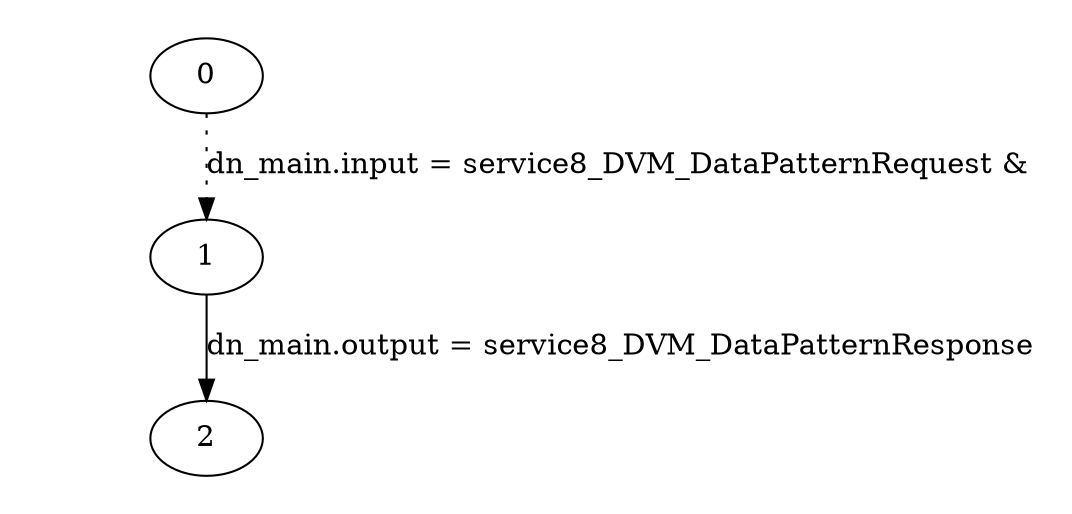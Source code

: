 digraph plan_fsm {
ratio="1.3";
margin="0.2";
size="8.0,11.4";
"0" -> "1" [style=dotted label="dn_main.input = service8_DVM_DataPatternRequest &\n"]
"1" -> "2" [label="dn_main.output = service8_DVM_DataPatternResponse"]
}

